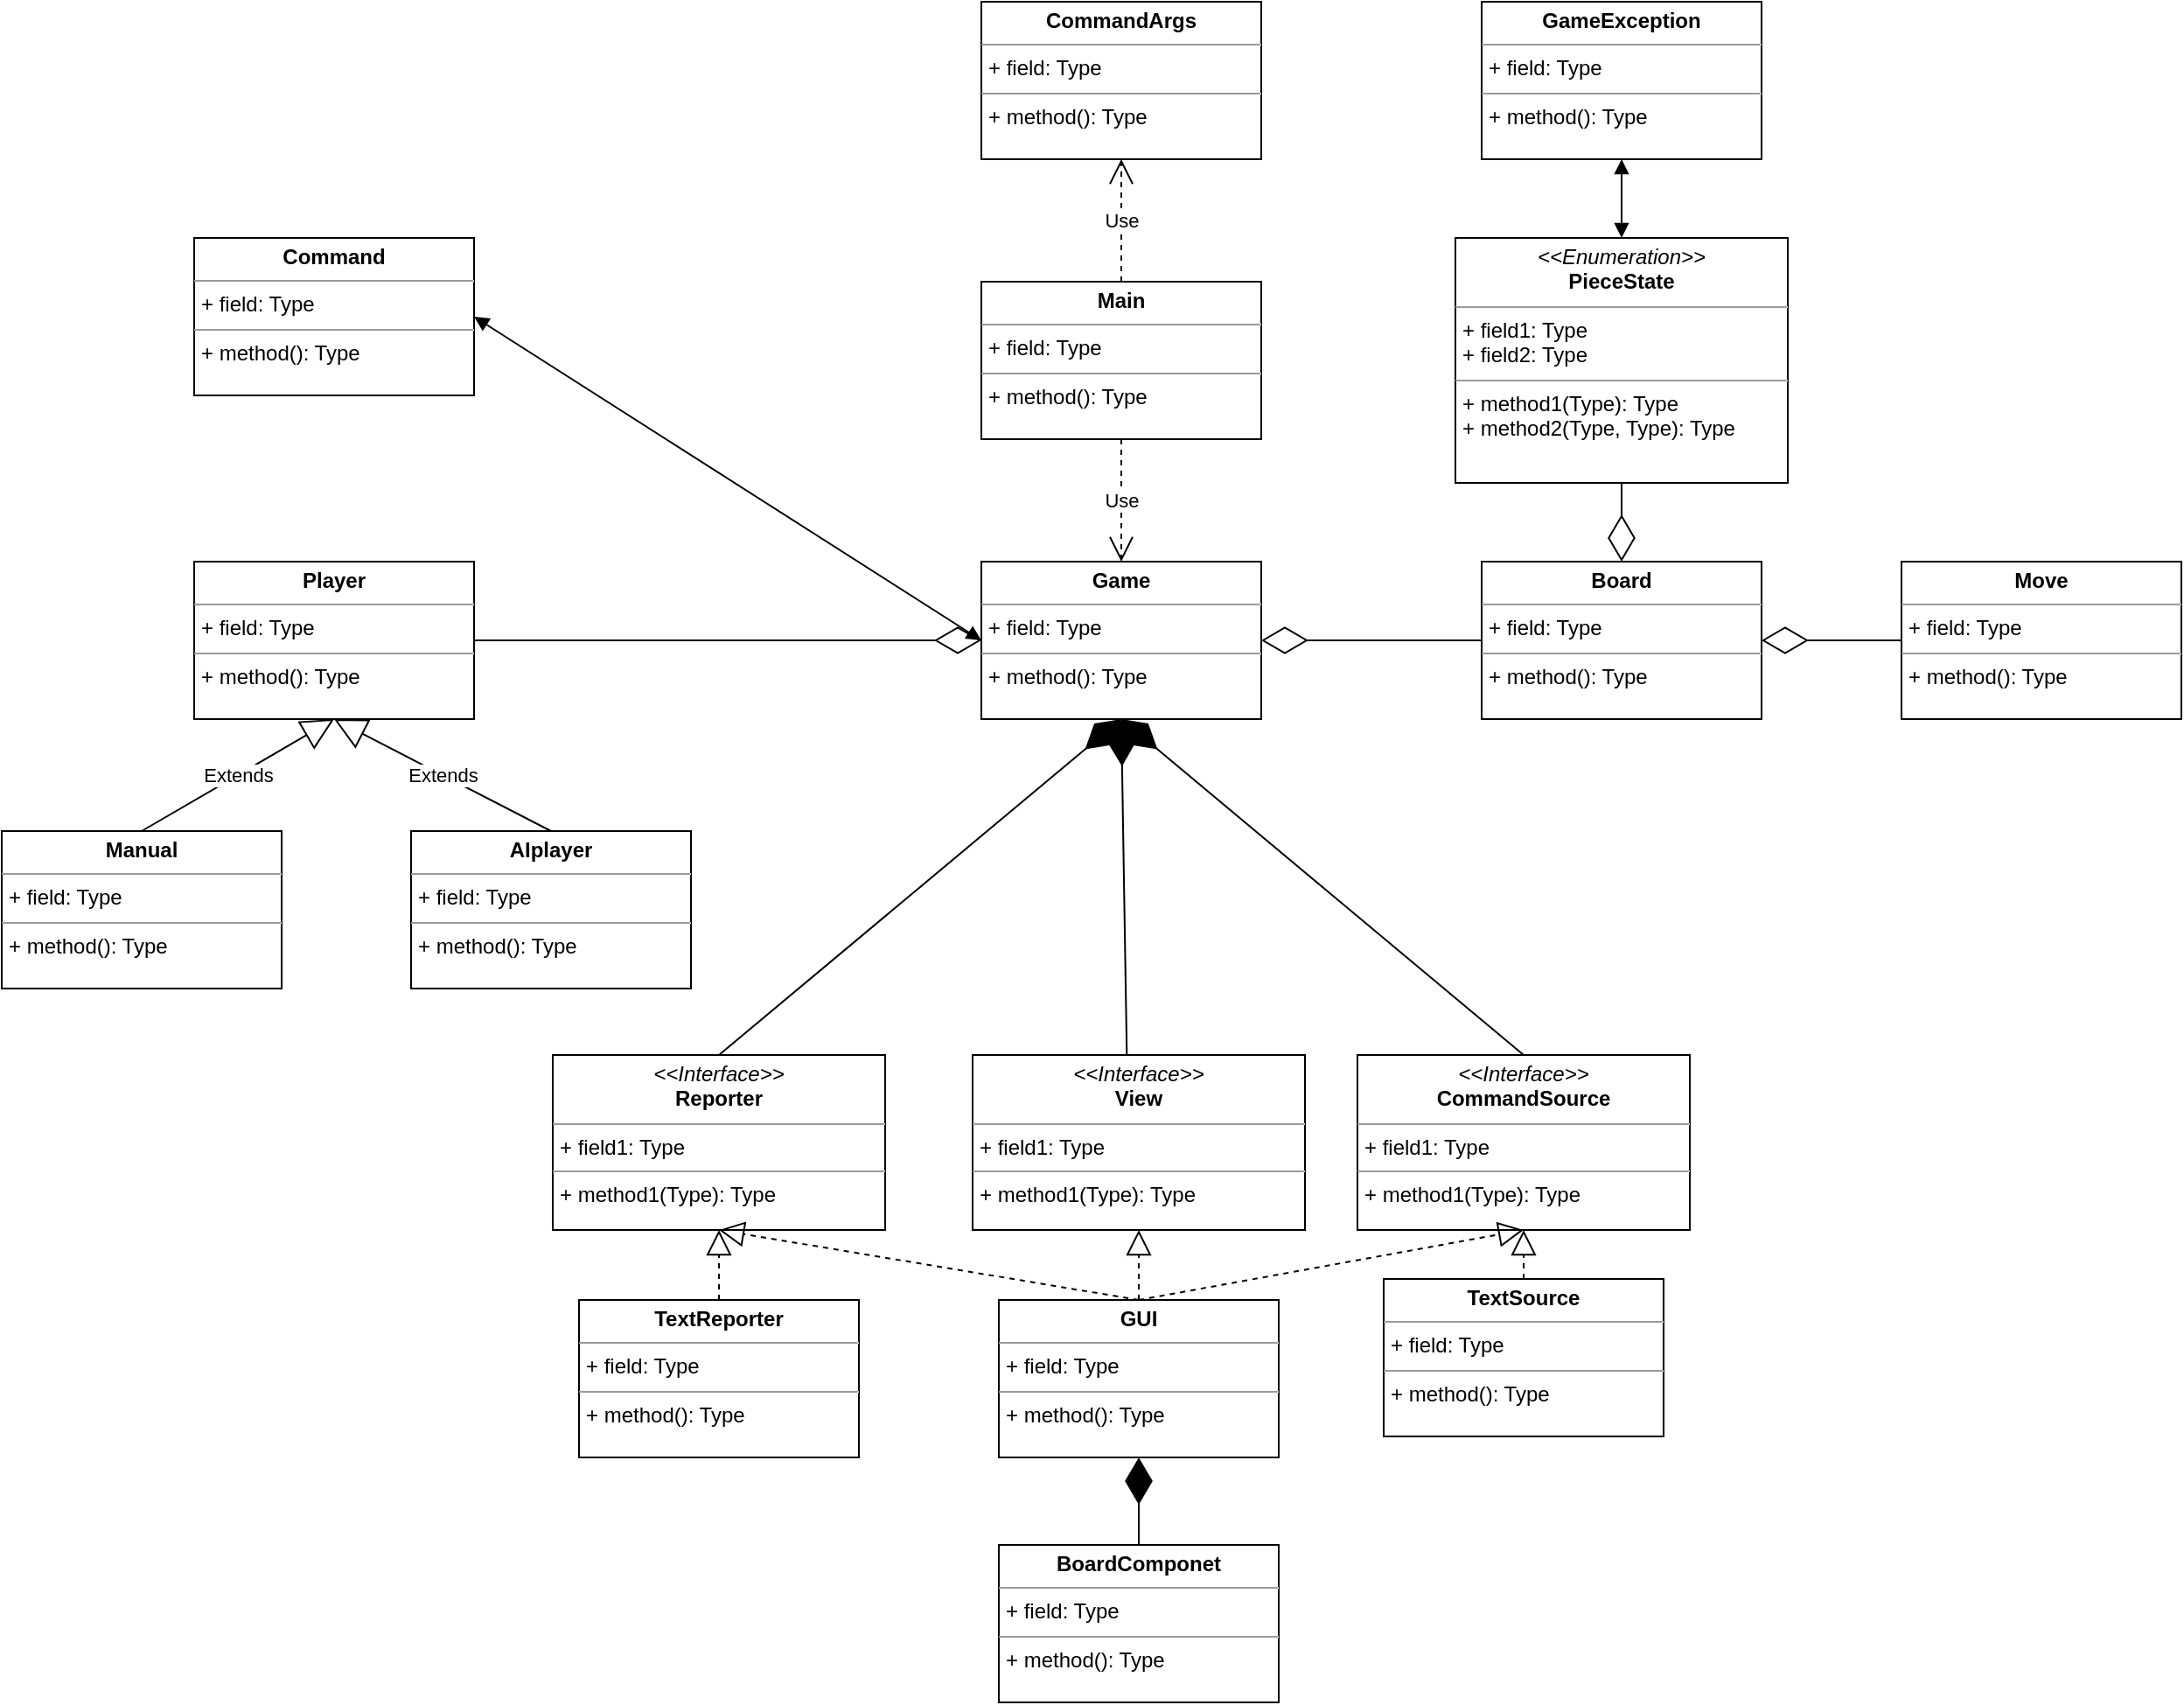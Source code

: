 <mxfile version="21.2.9" type="github">
  <diagram name="Page-1" id="OannjaR6fSQjbODMCAjz">
    <mxGraphModel dx="2577" dy="902" grid="1" gridSize="10" guides="1" tooltips="1" connect="1" arrows="1" fold="1" page="1" pageScale="1" pageWidth="827" pageHeight="1169" math="0" shadow="0">
      <root>
        <mxCell id="0" />
        <mxCell id="1" parent="0" />
        <mxCell id="ivCwcvR1RakMag-9bvLZ-1" value="&lt;p style=&quot;margin:0px;margin-top:4px;text-align:center;&quot;&gt;&lt;i&gt;&amp;lt;&amp;lt;Interface&amp;gt;&amp;gt;&lt;/i&gt;&lt;br&gt;&lt;b&gt;Reporter&lt;/b&gt;&lt;/p&gt;&lt;hr size=&quot;1&quot;&gt;&lt;p style=&quot;margin:0px;margin-left:4px;&quot;&gt;+ field1: Type&lt;br&gt;&lt;/p&gt;&lt;hr size=&quot;1&quot;&gt;&lt;p style=&quot;margin:0px;margin-left:4px;&quot;&gt;+ method1(Type): Type&lt;br&gt;&lt;/p&gt;" style="verticalAlign=top;align=left;overflow=fill;fontSize=12;fontFamily=Helvetica;html=1;whiteSpace=wrap;" parent="1" vertex="1">
          <mxGeometry x="-271" y="792" width="190" height="100" as="geometry" />
        </mxCell>
        <mxCell id="ivCwcvR1RakMag-9bvLZ-9" value="&lt;p style=&quot;margin:0px;margin-top:4px;text-align:center;&quot;&gt;&lt;i&gt;&amp;lt;&amp;lt;Enumeration&amp;gt;&amp;gt;&lt;/i&gt;&lt;br&gt;&lt;b&gt;PieceState&lt;/b&gt;&lt;/p&gt;&lt;hr size=&quot;1&quot;&gt;&lt;p style=&quot;margin:0px;margin-left:4px;&quot;&gt;+ field1: Type&lt;br&gt;+ field2: Type&lt;/p&gt;&lt;hr size=&quot;1&quot;&gt;&lt;p style=&quot;margin:0px;margin-left:4px;&quot;&gt;+ method1(Type): Type&lt;br&gt;+ method2(Type, Type): Type&lt;/p&gt;" style="verticalAlign=top;align=left;overflow=fill;fontSize=12;fontFamily=Helvetica;html=1;whiteSpace=wrap;" parent="1" vertex="1">
          <mxGeometry x="245" y="325" width="190" height="140" as="geometry" />
        </mxCell>
        <mxCell id="ivCwcvR1RakMag-9bvLZ-27" value="&lt;p style=&quot;margin:0px;margin-top:4px;text-align:center;&quot;&gt;&lt;i&gt;&amp;lt;&amp;lt;Interface&amp;gt;&amp;gt;&lt;/i&gt;&lt;br&gt;&lt;b&gt;View&lt;/b&gt;&lt;/p&gt;&lt;hr size=&quot;1&quot;&gt;&lt;p style=&quot;margin:0px;margin-left:4px;&quot;&gt;+ field1: Type&lt;br&gt;&lt;/p&gt;&lt;hr size=&quot;1&quot;&gt;&lt;p style=&quot;margin:0px;margin-left:4px;&quot;&gt;+ method1(Type): Type&lt;br&gt;&lt;/p&gt;" style="verticalAlign=top;align=left;overflow=fill;fontSize=12;fontFamily=Helvetica;html=1;whiteSpace=wrap;" parent="1" vertex="1">
          <mxGeometry x="-31" y="792" width="190" height="100" as="geometry" />
        </mxCell>
        <mxCell id="ivCwcvR1RakMag-9bvLZ-28" value="&lt;p style=&quot;margin:0px;margin-top:4px;text-align:center;&quot;&gt;&lt;i&gt;&amp;lt;&amp;lt;Interface&amp;gt;&amp;gt;&lt;/i&gt;&lt;br&gt;&lt;b&gt;CommandSource&lt;/b&gt;&lt;/p&gt;&lt;hr size=&quot;1&quot;&gt;&lt;p style=&quot;margin:0px;margin-left:4px;&quot;&gt;+ field1: Type&lt;br&gt;&lt;/p&gt;&lt;hr size=&quot;1&quot;&gt;&lt;p style=&quot;margin:0px;margin-left:4px;&quot;&gt;+ method1(Type): Type&lt;br&gt;&lt;/p&gt;" style="verticalAlign=top;align=left;overflow=fill;fontSize=12;fontFamily=Helvetica;html=1;whiteSpace=wrap;" parent="1" vertex="1">
          <mxGeometry x="189" y="792" width="190" height="100" as="geometry" />
        </mxCell>
        <mxCell id="ivCwcvR1RakMag-9bvLZ-41" value="" style="endArrow=block;dashed=1;endFill=0;endSize=12;html=1;rounded=0;entryX=0.5;entryY=1;entryDx=0;entryDy=0;exitX=0.5;exitY=0;exitDx=0;exitDy=0;" parent="1" source="ivCwcvR1RakMag-9bvLZ-73" target="ivCwcvR1RakMag-9bvLZ-28" edge="1">
          <mxGeometry width="160" relative="1" as="geometry">
            <mxPoint x="349" y="1002" as="sourcePoint" />
            <mxPoint x="139" y="1102" as="targetPoint" />
          </mxGeometry>
        </mxCell>
        <mxCell id="ivCwcvR1RakMag-9bvLZ-42" value="" style="endArrow=block;dashed=1;endFill=0;endSize=12;html=1;rounded=0;exitX=0.5;exitY=0;exitDx=0;exitDy=0;entryX=0.5;entryY=1;entryDx=0;entryDy=0;" parent="1" source="ivCwcvR1RakMag-9bvLZ-71" target="ivCwcvR1RakMag-9bvLZ-28" edge="1">
          <mxGeometry width="160" relative="1" as="geometry">
            <mxPoint x="69" y="1012" as="sourcePoint" />
            <mxPoint x="119" y="1222" as="targetPoint" />
          </mxGeometry>
        </mxCell>
        <mxCell id="ivCwcvR1RakMag-9bvLZ-43" value="Extends" style="endArrow=block;endSize=16;endFill=0;html=1;rounded=0;exitX=0.5;exitY=0;exitDx=0;exitDy=0;entryX=0.5;entryY=1;entryDx=0;entryDy=0;" parent="1" source="ivCwcvR1RakMag-9bvLZ-80" target="ivCwcvR1RakMag-9bvLZ-48" edge="1">
          <mxGeometry width="160" relative="1" as="geometry">
            <mxPoint x="-286" y="664" as="sourcePoint" />
            <mxPoint x="-396" y="654" as="targetPoint" />
          </mxGeometry>
        </mxCell>
        <mxCell id="ivCwcvR1RakMag-9bvLZ-48" value="&lt;p style=&quot;margin:0px;margin-top:4px;text-align:center;&quot;&gt;&lt;b&gt;Player&lt;/b&gt;&lt;/p&gt;&lt;hr size=&quot;1&quot;&gt;&lt;p style=&quot;margin:0px;margin-left:4px;&quot;&gt;+ field: Type&lt;/p&gt;&lt;hr size=&quot;1&quot;&gt;&lt;p style=&quot;margin:0px;margin-left:4px;&quot;&gt;+ method(): Type&lt;/p&gt;" style="verticalAlign=top;align=left;overflow=fill;fontSize=12;fontFamily=Helvetica;html=1;whiteSpace=wrap;" parent="1" vertex="1">
          <mxGeometry x="-476" y="510" width="160" height="90" as="geometry" />
        </mxCell>
        <mxCell id="ivCwcvR1RakMag-9bvLZ-49" value="Extends" style="endArrow=block;endSize=16;endFill=0;html=1;rounded=0;entryX=0.5;entryY=1;entryDx=0;entryDy=0;exitX=0.5;exitY=0;exitDx=0;exitDy=0;" parent="1" source="ivCwcvR1RakMag-9bvLZ-75" target="ivCwcvR1RakMag-9bvLZ-48" edge="1">
          <mxGeometry width="160" relative="1" as="geometry">
            <mxPoint x="-516" y="664" as="sourcePoint" />
            <mxPoint x="-46" y="634" as="targetPoint" />
          </mxGeometry>
        </mxCell>
        <mxCell id="ivCwcvR1RakMag-9bvLZ-50" value="" style="endArrow=block;dashed=1;endFill=0;endSize=12;html=1;rounded=0;entryX=0.5;entryY=1;entryDx=0;entryDy=0;exitX=0.5;exitY=0;exitDx=0;exitDy=0;" parent="1" source="ivCwcvR1RakMag-9bvLZ-70" target="ivCwcvR1RakMag-9bvLZ-1" edge="1">
          <mxGeometry width="160" relative="1" as="geometry">
            <mxPoint x="-121" y="1022" as="sourcePoint" />
            <mxPoint x="39" y="1022" as="targetPoint" />
          </mxGeometry>
        </mxCell>
        <mxCell id="ivCwcvR1RakMag-9bvLZ-51" value="" style="endArrow=block;dashed=1;endFill=0;endSize=12;html=1;rounded=0;exitX=0.5;exitY=0;exitDx=0;exitDy=0;entryX=0.5;entryY=1;entryDx=0;entryDy=0;" parent="1" source="ivCwcvR1RakMag-9bvLZ-71" target="ivCwcvR1RakMag-9bvLZ-1" edge="1">
          <mxGeometry width="160" relative="1" as="geometry">
            <mxPoint x="69" y="1012" as="sourcePoint" />
            <mxPoint x="-91" y="952" as="targetPoint" />
          </mxGeometry>
        </mxCell>
        <mxCell id="ivCwcvR1RakMag-9bvLZ-52" value="" style="endArrow=block;dashed=1;endFill=0;endSize=12;html=1;rounded=0;entryX=0.5;entryY=1;entryDx=0;entryDy=0;exitX=0.5;exitY=0;exitDx=0;exitDy=0;" parent="1" source="ivCwcvR1RakMag-9bvLZ-71" target="ivCwcvR1RakMag-9bvLZ-27" edge="1">
          <mxGeometry width="160" relative="1" as="geometry">
            <mxPoint x="69" y="1012" as="sourcePoint" />
            <mxPoint x="-61" y="892" as="targetPoint" />
          </mxGeometry>
        </mxCell>
        <mxCell id="ivCwcvR1RakMag-9bvLZ-70" value="&lt;p style=&quot;margin:0px;margin-top:4px;text-align:center;&quot;&gt;&lt;b&gt;TextReporter&lt;/b&gt;&lt;/p&gt;&lt;hr size=&quot;1&quot;&gt;&lt;p style=&quot;margin:0px;margin-left:4px;&quot;&gt;+ field: Type&lt;/p&gt;&lt;hr size=&quot;1&quot;&gt;&lt;p style=&quot;margin:0px;margin-left:4px;&quot;&gt;+ method(): Type&lt;/p&gt;" style="verticalAlign=top;align=left;overflow=fill;fontSize=12;fontFamily=Helvetica;html=1;whiteSpace=wrap;" parent="1" vertex="1">
          <mxGeometry x="-256" y="932" width="160" height="90" as="geometry" />
        </mxCell>
        <mxCell id="ivCwcvR1RakMag-9bvLZ-71" value="&lt;p style=&quot;margin:0px;margin-top:4px;text-align:center;&quot;&gt;&lt;b&gt;GUI&lt;/b&gt;&lt;/p&gt;&lt;hr size=&quot;1&quot;&gt;&lt;p style=&quot;margin:0px;margin-left:4px;&quot;&gt;+ field: Type&lt;/p&gt;&lt;hr size=&quot;1&quot;&gt;&lt;p style=&quot;margin:0px;margin-left:4px;&quot;&gt;+ method(): Type&lt;/p&gt;" style="verticalAlign=top;align=left;overflow=fill;fontSize=12;fontFamily=Helvetica;html=1;whiteSpace=wrap;" parent="1" vertex="1">
          <mxGeometry x="-16" y="932" width="160" height="90" as="geometry" />
        </mxCell>
        <mxCell id="ivCwcvR1RakMag-9bvLZ-73" value="&lt;p style=&quot;margin:0px;margin-top:4px;text-align:center;&quot;&gt;&lt;b&gt;TextSource&lt;/b&gt;&lt;/p&gt;&lt;hr size=&quot;1&quot;&gt;&lt;p style=&quot;margin:0px;margin-left:4px;&quot;&gt;+ field: Type&lt;/p&gt;&lt;hr size=&quot;1&quot;&gt;&lt;p style=&quot;margin:0px;margin-left:4px;&quot;&gt;+ method(): Type&lt;/p&gt;" style="verticalAlign=top;align=left;overflow=fill;fontSize=12;fontFamily=Helvetica;html=1;whiteSpace=wrap;" parent="1" vertex="1">
          <mxGeometry x="204" y="920" width="160" height="90" as="geometry" />
        </mxCell>
        <mxCell id="ivCwcvR1RakMag-9bvLZ-74" value="&lt;p style=&quot;margin:0px;margin-top:4px;text-align:center;&quot;&gt;&lt;b&gt;GameException&lt;/b&gt;&lt;/p&gt;&lt;hr size=&quot;1&quot;&gt;&lt;p style=&quot;margin:0px;margin-left:4px;&quot;&gt;+ field: Type&lt;/p&gt;&lt;hr size=&quot;1&quot;&gt;&lt;p style=&quot;margin:0px;margin-left:4px;&quot;&gt;+ method(): Type&lt;/p&gt;" style="verticalAlign=top;align=left;overflow=fill;fontSize=12;fontFamily=Helvetica;html=1;whiteSpace=wrap;" parent="1" vertex="1">
          <mxGeometry x="260" y="190" width="160" height="90" as="geometry" />
        </mxCell>
        <mxCell id="ivCwcvR1RakMag-9bvLZ-75" value="&lt;p style=&quot;margin:0px;margin-top:4px;text-align:center;&quot;&gt;&lt;b&gt;Manual&lt;/b&gt;&lt;/p&gt;&lt;hr size=&quot;1&quot;&gt;&lt;p style=&quot;margin:0px;margin-left:4px;&quot;&gt;+ field: Type&lt;/p&gt;&lt;hr size=&quot;1&quot;&gt;&lt;p style=&quot;margin:0px;margin-left:4px;&quot;&gt;+ method(): Type&lt;/p&gt;" style="verticalAlign=top;align=left;overflow=fill;fontSize=12;fontFamily=Helvetica;html=1;whiteSpace=wrap;" parent="1" vertex="1">
          <mxGeometry x="-586" y="664" width="160" height="90" as="geometry" />
        </mxCell>
        <mxCell id="ivCwcvR1RakMag-9bvLZ-80" value="&lt;p style=&quot;margin:0px;margin-top:4px;text-align:center;&quot;&gt;&lt;b&gt;AIplayer&lt;/b&gt;&lt;/p&gt;&lt;hr size=&quot;1&quot;&gt;&lt;p style=&quot;margin:0px;margin-left:4px;&quot;&gt;+ field: Type&lt;/p&gt;&lt;hr size=&quot;1&quot;&gt;&lt;p style=&quot;margin:0px;margin-left:4px;&quot;&gt;+ method(): Type&lt;/p&gt;" style="verticalAlign=top;align=left;overflow=fill;fontSize=12;fontFamily=Helvetica;html=1;whiteSpace=wrap;" parent="1" vertex="1">
          <mxGeometry x="-352" y="664" width="160" height="90" as="geometry" />
        </mxCell>
        <mxCell id="ivCwcvR1RakMag-9bvLZ-81" value="&lt;p style=&quot;margin:0px;margin-top:4px;text-align:center;&quot;&gt;&lt;b&gt;Game&lt;/b&gt;&lt;/p&gt;&lt;hr size=&quot;1&quot;&gt;&lt;p style=&quot;margin:0px;margin-left:4px;&quot;&gt;+ field: Type&lt;/p&gt;&lt;hr size=&quot;1&quot;&gt;&lt;p style=&quot;margin:0px;margin-left:4px;&quot;&gt;+ method(): Type&lt;/p&gt;" style="verticalAlign=top;align=left;overflow=fill;fontSize=12;fontFamily=Helvetica;html=1;whiteSpace=wrap;" parent="1" vertex="1">
          <mxGeometry x="-26" y="510" width="160" height="90" as="geometry" />
        </mxCell>
        <mxCell id="ivCwcvR1RakMag-9bvLZ-90" value="&lt;p style=&quot;margin:0px;margin-top:4px;text-align:center;&quot;&gt;&lt;b&gt;Board&lt;/b&gt;&lt;/p&gt;&lt;hr size=&quot;1&quot;&gt;&lt;p style=&quot;margin:0px;margin-left:4px;&quot;&gt;+ field: Type&lt;/p&gt;&lt;hr size=&quot;1&quot;&gt;&lt;p style=&quot;margin:0px;margin-left:4px;&quot;&gt;+ method(): Type&lt;/p&gt;" style="verticalAlign=top;align=left;overflow=fill;fontSize=12;fontFamily=Helvetica;html=1;whiteSpace=wrap;" parent="1" vertex="1">
          <mxGeometry x="260" y="510" width="160" height="90" as="geometry" />
        </mxCell>
        <mxCell id="ivCwcvR1RakMag-9bvLZ-93" value="&lt;p style=&quot;margin:0px;margin-top:4px;text-align:center;&quot;&gt;&lt;b&gt;Main&lt;/b&gt;&lt;/p&gt;&lt;hr size=&quot;1&quot;&gt;&lt;p style=&quot;margin:0px;margin-left:4px;&quot;&gt;+ field: Type&lt;/p&gt;&lt;hr size=&quot;1&quot;&gt;&lt;p style=&quot;margin:0px;margin-left:4px;&quot;&gt;+ method(): Type&lt;/p&gt;" style="verticalAlign=top;align=left;overflow=fill;fontSize=12;fontFamily=Helvetica;html=1;whiteSpace=wrap;" parent="1" vertex="1">
          <mxGeometry x="-26" y="350" width="160" height="90" as="geometry" />
        </mxCell>
        <mxCell id="ivCwcvR1RakMag-9bvLZ-94" value="Use" style="endArrow=open;endSize=12;dashed=1;html=1;rounded=0;entryX=0.5;entryY=0;entryDx=0;entryDy=0;exitX=0.5;exitY=1;exitDx=0;exitDy=0;" parent="1" source="ivCwcvR1RakMag-9bvLZ-93" target="ivCwcvR1RakMag-9bvLZ-81" edge="1">
          <mxGeometry width="160" relative="1" as="geometry">
            <mxPoint x="64" y="394" as="sourcePoint" />
            <mxPoint x="204" y="474" as="targetPoint" />
          </mxGeometry>
        </mxCell>
        <mxCell id="ivCwcvR1RakMag-9bvLZ-108" value="&lt;p style=&quot;margin:0px;margin-top:4px;text-align:center;&quot;&gt;&lt;b&gt;Move&lt;/b&gt;&lt;/p&gt;&lt;hr size=&quot;1&quot;&gt;&lt;p style=&quot;margin:0px;margin-left:4px;&quot;&gt;+ field: Type&lt;/p&gt;&lt;hr size=&quot;1&quot;&gt;&lt;p style=&quot;margin:0px;margin-left:4px;&quot;&gt;+ method(): Type&lt;/p&gt;" style="verticalAlign=top;align=left;overflow=fill;fontSize=12;fontFamily=Helvetica;html=1;whiteSpace=wrap;" parent="1" vertex="1">
          <mxGeometry x="500" y="510" width="160" height="90" as="geometry" />
        </mxCell>
        <mxCell id="ivCwcvR1RakMag-9bvLZ-113" value="" style="endArrow=diamondThin;endFill=1;endSize=24;html=1;rounded=0;entryX=0.5;entryY=1;entryDx=0;entryDy=0;exitX=0.5;exitY=0;exitDx=0;exitDy=0;" parent="1" source="ivCwcvR1RakMag-9bvLZ-1" target="ivCwcvR1RakMag-9bvLZ-81" edge="1">
          <mxGeometry width="160" relative="1" as="geometry">
            <mxPoint x="-176" y="734" as="sourcePoint" />
            <mxPoint x="-16" y="734" as="targetPoint" />
          </mxGeometry>
        </mxCell>
        <mxCell id="ivCwcvR1RakMag-9bvLZ-114" value="" style="endArrow=diamondThin;endFill=1;endSize=24;html=1;rounded=0;entryX=0.5;entryY=1;entryDx=0;entryDy=0;exitX=0.464;exitY=0.003;exitDx=0;exitDy=0;exitPerimeter=0;" parent="1" source="ivCwcvR1RakMag-9bvLZ-27" target="ivCwcvR1RakMag-9bvLZ-81" edge="1">
          <mxGeometry width="160" relative="1" as="geometry">
            <mxPoint x="-176" y="734" as="sourcePoint" />
            <mxPoint x="-16" y="734" as="targetPoint" />
          </mxGeometry>
        </mxCell>
        <mxCell id="ivCwcvR1RakMag-9bvLZ-115" value="" style="endArrow=diamondThin;endFill=1;endSize=24;html=1;rounded=0;entryX=0.5;entryY=1;entryDx=0;entryDy=0;exitX=0.5;exitY=0;exitDx=0;exitDy=0;" parent="1" source="ivCwcvR1RakMag-9bvLZ-28" target="ivCwcvR1RakMag-9bvLZ-81" edge="1">
          <mxGeometry width="160" relative="1" as="geometry">
            <mxPoint x="-176" y="734" as="sourcePoint" />
            <mxPoint x="-16" y="734" as="targetPoint" />
          </mxGeometry>
        </mxCell>
        <mxCell id="ivCwcvR1RakMag-9bvLZ-118" value="&lt;p style=&quot;margin:0px;margin-top:4px;text-align:center;&quot;&gt;&lt;b&gt;CommandArgs&lt;/b&gt;&lt;/p&gt;&lt;hr size=&quot;1&quot;&gt;&lt;p style=&quot;margin:0px;margin-left:4px;&quot;&gt;+ field: Type&lt;/p&gt;&lt;hr size=&quot;1&quot;&gt;&lt;p style=&quot;margin:0px;margin-left:4px;&quot;&gt;+ method(): Type&lt;/p&gt;" style="verticalAlign=top;align=left;overflow=fill;fontSize=12;fontFamily=Helvetica;html=1;whiteSpace=wrap;" parent="1" vertex="1">
          <mxGeometry x="-26" y="190" width="160" height="90" as="geometry" />
        </mxCell>
        <mxCell id="ivCwcvR1RakMag-9bvLZ-120" value="Use" style="endArrow=open;endSize=12;dashed=1;html=1;rounded=0;entryX=0.5;entryY=1;entryDx=0;entryDy=0;exitX=0.5;exitY=0;exitDx=0;exitDy=0;" parent="1" source="ivCwcvR1RakMag-9bvLZ-93" target="ivCwcvR1RakMag-9bvLZ-118" edge="1">
          <mxGeometry width="160" relative="1" as="geometry">
            <mxPoint x="-216" y="324" as="sourcePoint" />
            <mxPoint x="-56" y="324" as="targetPoint" />
          </mxGeometry>
        </mxCell>
        <mxCell id="ivCwcvR1RakMag-9bvLZ-121" value="&lt;p style=&quot;margin:0px;margin-top:4px;text-align:center;&quot;&gt;&lt;b&gt;Command&lt;/b&gt;&lt;/p&gt;&lt;hr size=&quot;1&quot;&gt;&lt;p style=&quot;margin:0px;margin-left:4px;&quot;&gt;+ field: Type&lt;/p&gt;&lt;hr size=&quot;1&quot;&gt;&lt;p style=&quot;margin:0px;margin-left:4px;&quot;&gt;+ method(): Type&lt;/p&gt;" style="verticalAlign=top;align=left;overflow=fill;fontSize=12;fontFamily=Helvetica;html=1;whiteSpace=wrap;" parent="1" vertex="1">
          <mxGeometry x="-476" y="325" width="160" height="90" as="geometry" />
        </mxCell>
        <mxCell id="ivCwcvR1RakMag-9bvLZ-123" value="" style="endArrow=block;startArrow=block;endFill=1;startFill=1;html=1;rounded=0;entryX=0;entryY=0.5;entryDx=0;entryDy=0;exitX=1;exitY=0.5;exitDx=0;exitDy=0;" parent="1" source="ivCwcvR1RakMag-9bvLZ-121" target="ivCwcvR1RakMag-9bvLZ-81" edge="1">
          <mxGeometry width="160" relative="1" as="geometry">
            <mxPoint x="-276" y="424" as="sourcePoint" />
            <mxPoint x="-116" y="424" as="targetPoint" />
          </mxGeometry>
        </mxCell>
        <mxCell id="ivCwcvR1RakMag-9bvLZ-125" value="" style="endArrow=diamondThin;endFill=0;endSize=24;html=1;rounded=0;entryX=1;entryY=0.5;entryDx=0;entryDy=0;exitX=0;exitY=0.5;exitDx=0;exitDy=0;" parent="1" source="ivCwcvR1RakMag-9bvLZ-90" target="ivCwcvR1RakMag-9bvLZ-81" edge="1">
          <mxGeometry width="160" relative="1" as="geometry">
            <mxPoint x="14" y="534" as="sourcePoint" />
            <mxPoint x="174" y="534" as="targetPoint" />
          </mxGeometry>
        </mxCell>
        <mxCell id="ivCwcvR1RakMag-9bvLZ-126" value="" style="endArrow=diamondThin;endFill=0;endSize=24;html=1;rounded=0;entryX=0.5;entryY=0;entryDx=0;entryDy=0;exitX=0.5;exitY=1;exitDx=0;exitDy=0;" parent="1" source="ivCwcvR1RakMag-9bvLZ-9" target="ivCwcvR1RakMag-9bvLZ-90" edge="1">
          <mxGeometry width="160" relative="1" as="geometry">
            <mxPoint x="14" y="534" as="sourcePoint" />
            <mxPoint x="174" y="534" as="targetPoint" />
          </mxGeometry>
        </mxCell>
        <mxCell id="ivCwcvR1RakMag-9bvLZ-127" value="" style="endArrow=diamondThin;endFill=0;endSize=24;html=1;rounded=0;entryX=1;entryY=0.5;entryDx=0;entryDy=0;exitX=0;exitY=0.5;exitDx=0;exitDy=0;" parent="1" source="ivCwcvR1RakMag-9bvLZ-108" target="ivCwcvR1RakMag-9bvLZ-90" edge="1">
          <mxGeometry width="160" relative="1" as="geometry">
            <mxPoint x="144" y="534" as="sourcePoint" />
            <mxPoint x="304" y="534" as="targetPoint" />
          </mxGeometry>
        </mxCell>
        <mxCell id="ivCwcvR1RakMag-9bvLZ-128" value="" style="endArrow=diamondThin;endFill=0;endSize=24;html=1;rounded=0;exitX=1;exitY=0.5;exitDx=0;exitDy=0;entryX=0;entryY=0.5;entryDx=0;entryDy=0;" parent="1" source="ivCwcvR1RakMag-9bvLZ-48" target="ivCwcvR1RakMag-9bvLZ-81" edge="1">
          <mxGeometry width="160" relative="1" as="geometry">
            <mxPoint x="-96" y="594" as="sourcePoint" />
            <mxPoint x="64" y="594" as="targetPoint" />
          </mxGeometry>
        </mxCell>
        <mxCell id="ivCwcvR1RakMag-9bvLZ-129" value="" style="endArrow=block;startArrow=block;endFill=1;startFill=1;html=1;rounded=0;entryX=0.5;entryY=1;entryDx=0;entryDy=0;exitX=0.5;exitY=0;exitDx=0;exitDy=0;" parent="1" source="ivCwcvR1RakMag-9bvLZ-9" target="ivCwcvR1RakMag-9bvLZ-74" edge="1">
          <mxGeometry width="160" relative="1" as="geometry">
            <mxPoint x="14" y="294" as="sourcePoint" />
            <mxPoint x="174" y="294" as="targetPoint" />
          </mxGeometry>
        </mxCell>
        <mxCell id="bVRIXijqRYHgtLjFdO1w-13" value="&lt;p style=&quot;margin:0px;margin-top:4px;text-align:center;&quot;&gt;&lt;b&gt;BoardComponet&lt;/b&gt;&lt;/p&gt;&lt;hr size=&quot;1&quot;&gt;&lt;p style=&quot;margin:0px;margin-left:4px;&quot;&gt;+ field: Type&lt;/p&gt;&lt;hr size=&quot;1&quot;&gt;&lt;p style=&quot;margin:0px;margin-left:4px;&quot;&gt;+ method(): Type&lt;/p&gt;" style="verticalAlign=top;align=left;overflow=fill;fontSize=12;fontFamily=Helvetica;html=1;whiteSpace=wrap;" vertex="1" parent="1">
          <mxGeometry x="-16" y="1072" width="160" height="90" as="geometry" />
        </mxCell>
        <mxCell id="bVRIXijqRYHgtLjFdO1w-14" value="" style="endArrow=diamondThin;endFill=1;endSize=24;html=1;rounded=0;entryX=0.5;entryY=1;entryDx=0;entryDy=0;exitX=0.5;exitY=0;exitDx=0;exitDy=0;" edge="1" parent="1" source="bVRIXijqRYHgtLjFdO1w-13" target="ivCwcvR1RakMag-9bvLZ-71">
          <mxGeometry width="160" relative="1" as="geometry">
            <mxPoint x="-191" y="1182" as="sourcePoint" />
            <mxPoint x="-31" y="1182" as="targetPoint" />
          </mxGeometry>
        </mxCell>
      </root>
    </mxGraphModel>
  </diagram>
</mxfile>

